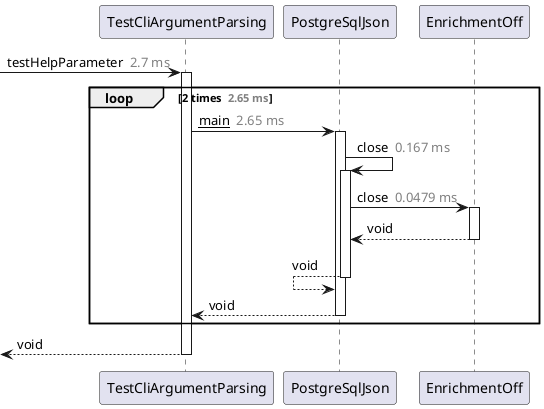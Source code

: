 @startuml

participant TestCliArgumentParsing as "TestCliArgumentParsing"
participant PostgreSqlJson as "PostgreSqlJson"
participant EnrichmentOff as "EnrichmentOff"
  [->TestCliArgumentParsing: testHelpParameter <color:gray> 2.7 ms</color>
  activate TestCliArgumentParsing
    Loop 2 times <color:gray> 2.65 ms</color>
      TestCliArgumentParsing->PostgreSqlJson: <u>main</u> <color:gray> 2.65 ms</color>
      activate PostgreSqlJson
        PostgreSqlJson->PostgreSqlJson: close <color:gray> 0.167 ms</color>
        activate PostgreSqlJson
          PostgreSqlJson->EnrichmentOff: close <color:gray> 0.0479 ms</color>
          activate EnrichmentOff
          PostgreSqlJson<--EnrichmentOff: void
          deactivate EnrichmentOff
        PostgreSqlJson<--PostgreSqlJson: void
        deactivate PostgreSqlJson
      TestCliArgumentParsing<--PostgreSqlJson: void
      deactivate PostgreSqlJson
    End
  [<--TestCliArgumentParsing: void
  deactivate TestCliArgumentParsing
@enduml